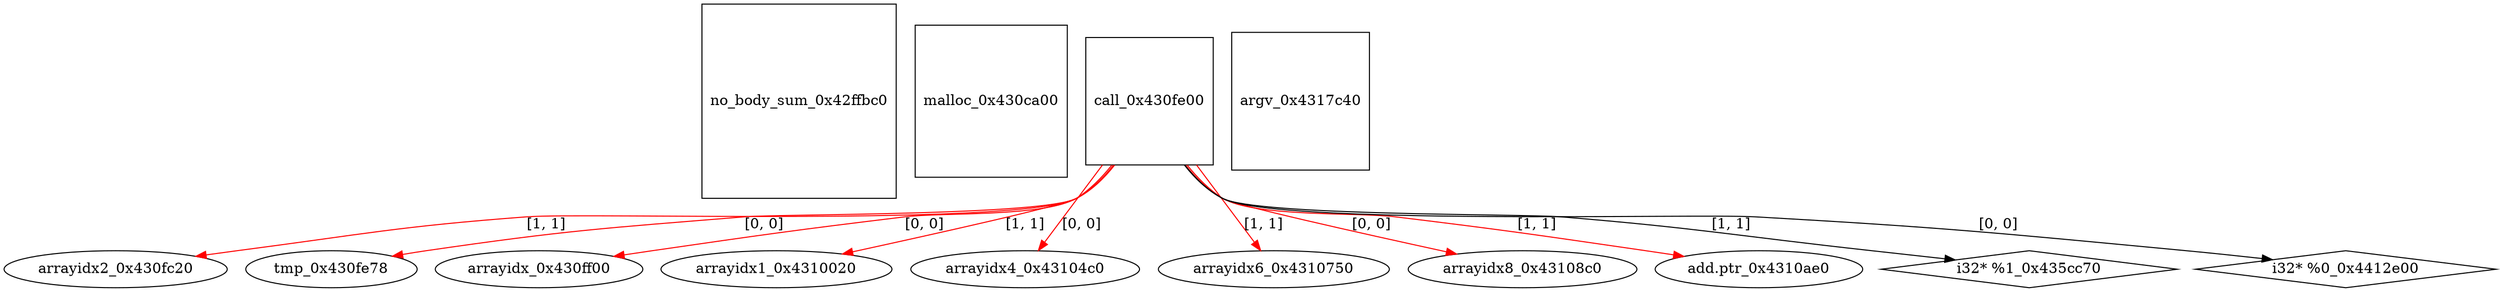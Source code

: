 digraph grafico {
"no_body_sum_0x42ffbc0" [shape=square];
"malloc_0x430ca00" [shape=square];
"arrayidx2_0x430fc20" [shape=ellipse];
"call_0x430fe00" -> "arrayidx2_0x430fc20" [label="[1, 1]",color=red];
"call_0x430fe00" [shape=square];
"tmp_0x430fe78" [shape=ellipse];
"call_0x430fe00" -> "tmp_0x430fe78" [label="[0, 0]",color=red];
"arrayidx_0x430ff00" [shape=ellipse];
"call_0x430fe00" -> "arrayidx_0x430ff00" [label="[0, 0]",color=red];
"arrayidx1_0x4310020" [shape=ellipse];
"call_0x430fe00" -> "arrayidx1_0x4310020" [label="[1, 1]",color=red];
"arrayidx4_0x43104c0" [shape=ellipse];
"call_0x430fe00" -> "arrayidx4_0x43104c0" [label="[0, 0]",color=red];
"arrayidx6_0x4310750" [shape=ellipse];
"call_0x430fe00" -> "arrayidx6_0x4310750" [label="[1, 1]",color=red];
"arrayidx8_0x43108c0" [shape=ellipse];
"call_0x430fe00" -> "arrayidx8_0x43108c0" [label="[0, 0]",color=red];
"add.ptr_0x4310ae0" [shape=ellipse];
"call_0x430fe00" -> "add.ptr_0x4310ae0" [label="[1, 1]",color=red];
"argv_0x4317c40" [shape=square];
"i32* %1_0x435cc70" [shape=diamond];
"call_0x430fe00" -> "i32* %1_0x435cc70" [label="[1, 1]"];
"i32* %0_0x4412e00" [shape=diamond];
"call_0x430fe00" -> "i32* %0_0x4412e00" [label="[0, 0]"];
}